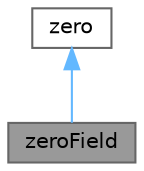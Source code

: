 digraph "zeroField"
{
 // LATEX_PDF_SIZE
  bgcolor="transparent";
  edge [fontname=Helvetica,fontsize=10,labelfontname=Helvetica,labelfontsize=10];
  node [fontname=Helvetica,fontsize=10,shape=box,height=0.2,width=0.4];
  Node1 [id="Node000001",label="zeroField",height=0.2,width=0.4,color="gray40", fillcolor="grey60", style="filled", fontcolor="black",tooltip="A class representing the concept of a field of 0 used to avoid unnecessary manipulations for objects ..."];
  Node2 -> Node1 [id="edge1_Node000001_Node000002",dir="back",color="steelblue1",style="solid",tooltip=" "];
  Node2 [id="Node000002",label="zero",height=0.2,width=0.4,color="gray40", fillcolor="white", style="filled",URL="$classFoam_1_1zero.html",tooltip="A class representing the concept of 0 (zero) that can be used to avoid manipulating objects known to ..."];
}
